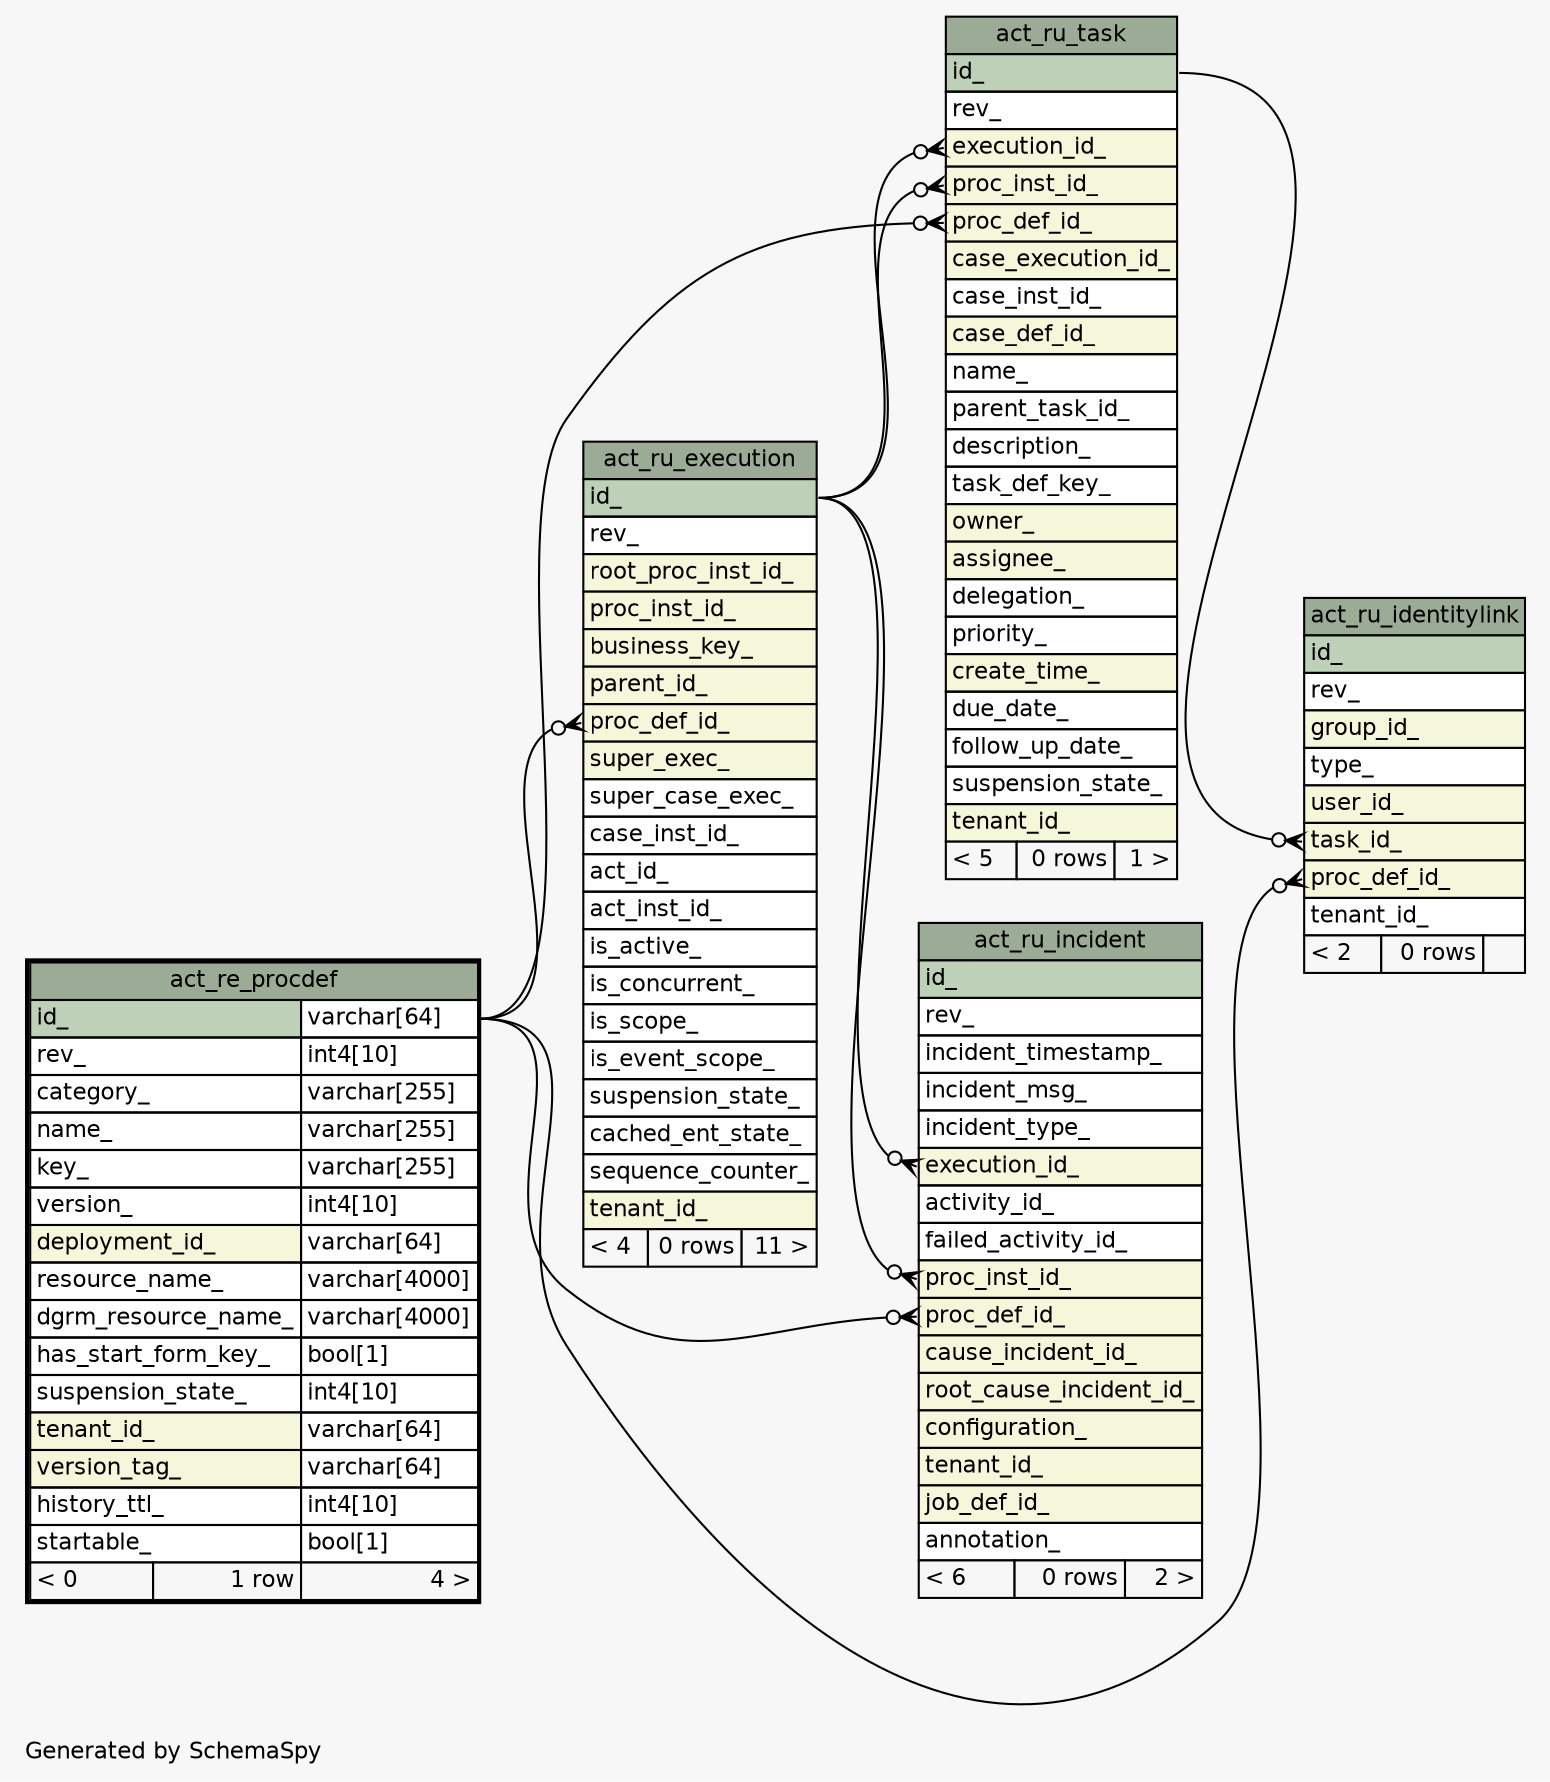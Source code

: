 // dot 2.43.0 on Linux 5.13.0-1017-azure
// SchemaSpy rev Unknown
digraph "oneDegreeRelationshipsDiagram" {
  graph [
    rankdir="RL"
    bgcolor="#f7f7f7"
    label="\nGenerated by SchemaSpy"
    labeljust="l"
    nodesep="0.18"
    ranksep="0.46"
    fontname="Helvetica"
    fontsize="11"
  ];
  node [
    fontname="Helvetica"
    fontsize="11"
    shape="plaintext"
  ];
  edge [
    arrowsize="0.8"
  ];
  "act_ru_execution":"proc_def_id_":w -> "act_re_procdef":"id_.type":e [arrowhead=none dir=back arrowtail=crowodot];
  "act_ru_identitylink":"proc_def_id_":w -> "act_re_procdef":"id_.type":e [arrowhead=none dir=back arrowtail=crowodot];
  "act_ru_identitylink":"task_id_":w -> "act_ru_task":"id_":e [arrowhead=none dir=back arrowtail=crowodot];
  "act_ru_incident":"execution_id_":w -> "act_ru_execution":"id_":e [arrowhead=none dir=back arrowtail=crowodot];
  "act_ru_incident":"proc_def_id_":w -> "act_re_procdef":"id_.type":e [arrowhead=none dir=back arrowtail=crowodot];
  "act_ru_incident":"proc_inst_id_":w -> "act_ru_execution":"id_":e [arrowhead=none dir=back arrowtail=crowodot];
  "act_ru_task":"execution_id_":w -> "act_ru_execution":"id_":e [arrowhead=none dir=back arrowtail=crowodot];
  "act_ru_task":"proc_def_id_":w -> "act_re_procdef":"id_.type":e [arrowhead=none dir=back arrowtail=crowodot];
  "act_ru_task":"proc_inst_id_":w -> "act_ru_execution":"id_":e [arrowhead=none dir=back arrowtail=crowodot];
  "act_re_procdef" [
    label=<
    <TABLE BORDER="2" CELLBORDER="1" CELLSPACING="0" BGCOLOR="#ffffff">
      <TR><TD COLSPAN="3" BGCOLOR="#9bab96" ALIGN="CENTER">act_re_procdef</TD></TR>
      <TR><TD PORT="id_" COLSPAN="2" BGCOLOR="#bed1b8" ALIGN="LEFT">id_</TD><TD PORT="id_.type" ALIGN="LEFT">varchar[64]</TD></TR>
      <TR><TD PORT="rev_" COLSPAN="2" ALIGN="LEFT">rev_</TD><TD PORT="rev_.type" ALIGN="LEFT">int4[10]</TD></TR>
      <TR><TD PORT="category_" COLSPAN="2" ALIGN="LEFT">category_</TD><TD PORT="category_.type" ALIGN="LEFT">varchar[255]</TD></TR>
      <TR><TD PORT="name_" COLSPAN="2" ALIGN="LEFT">name_</TD><TD PORT="name_.type" ALIGN="LEFT">varchar[255]</TD></TR>
      <TR><TD PORT="key_" COLSPAN="2" ALIGN="LEFT">key_</TD><TD PORT="key_.type" ALIGN="LEFT">varchar[255]</TD></TR>
      <TR><TD PORT="version_" COLSPAN="2" ALIGN="LEFT">version_</TD><TD PORT="version_.type" ALIGN="LEFT">int4[10]</TD></TR>
      <TR><TD PORT="deployment_id_" COLSPAN="2" BGCOLOR="#f4f7da" ALIGN="LEFT">deployment_id_</TD><TD PORT="deployment_id_.type" ALIGN="LEFT">varchar[64]</TD></TR>
      <TR><TD PORT="resource_name_" COLSPAN="2" ALIGN="LEFT">resource_name_</TD><TD PORT="resource_name_.type" ALIGN="LEFT">varchar[4000]</TD></TR>
      <TR><TD PORT="dgrm_resource_name_" COLSPAN="2" ALIGN="LEFT">dgrm_resource_name_</TD><TD PORT="dgrm_resource_name_.type" ALIGN="LEFT">varchar[4000]</TD></TR>
      <TR><TD PORT="has_start_form_key_" COLSPAN="2" ALIGN="LEFT">has_start_form_key_</TD><TD PORT="has_start_form_key_.type" ALIGN="LEFT">bool[1]</TD></TR>
      <TR><TD PORT="suspension_state_" COLSPAN="2" ALIGN="LEFT">suspension_state_</TD><TD PORT="suspension_state_.type" ALIGN="LEFT">int4[10]</TD></TR>
      <TR><TD PORT="tenant_id_" COLSPAN="2" BGCOLOR="#f4f7da" ALIGN="LEFT">tenant_id_</TD><TD PORT="tenant_id_.type" ALIGN="LEFT">varchar[64]</TD></TR>
      <TR><TD PORT="version_tag_" COLSPAN="2" BGCOLOR="#f4f7da" ALIGN="LEFT">version_tag_</TD><TD PORT="version_tag_.type" ALIGN="LEFT">varchar[64]</TD></TR>
      <TR><TD PORT="history_ttl_" COLSPAN="2" ALIGN="LEFT">history_ttl_</TD><TD PORT="history_ttl_.type" ALIGN="LEFT">int4[10]</TD></TR>
      <TR><TD PORT="startable_" COLSPAN="2" ALIGN="LEFT">startable_</TD><TD PORT="startable_.type" ALIGN="LEFT">bool[1]</TD></TR>
      <TR><TD ALIGN="LEFT" BGCOLOR="#f7f7f7">&lt; 0</TD><TD ALIGN="RIGHT" BGCOLOR="#f7f7f7">1 row</TD><TD ALIGN="RIGHT" BGCOLOR="#f7f7f7">4 &gt;</TD></TR>
    </TABLE>>
    URL="act_re_procdef.html"
    tooltip="act_re_procdef"
  ];
  "act_ru_execution" [
    label=<
    <TABLE BORDER="0" CELLBORDER="1" CELLSPACING="0" BGCOLOR="#ffffff">
      <TR><TD COLSPAN="3" BGCOLOR="#9bab96" ALIGN="CENTER">act_ru_execution</TD></TR>
      <TR><TD PORT="id_" COLSPAN="3" BGCOLOR="#bed1b8" ALIGN="LEFT">id_</TD></TR>
      <TR><TD PORT="rev_" COLSPAN="3" ALIGN="LEFT">rev_</TD></TR>
      <TR><TD PORT="root_proc_inst_id_" COLSPAN="3" BGCOLOR="#f4f7da" ALIGN="LEFT">root_proc_inst_id_</TD></TR>
      <TR><TD PORT="proc_inst_id_" COLSPAN="3" BGCOLOR="#f4f7da" ALIGN="LEFT">proc_inst_id_</TD></TR>
      <TR><TD PORT="business_key_" COLSPAN="3" BGCOLOR="#f4f7da" ALIGN="LEFT">business_key_</TD></TR>
      <TR><TD PORT="parent_id_" COLSPAN="3" BGCOLOR="#f4f7da" ALIGN="LEFT">parent_id_</TD></TR>
      <TR><TD PORT="proc_def_id_" COLSPAN="3" BGCOLOR="#f4f7da" ALIGN="LEFT">proc_def_id_</TD></TR>
      <TR><TD PORT="super_exec_" COLSPAN="3" BGCOLOR="#f4f7da" ALIGN="LEFT">super_exec_</TD></TR>
      <TR><TD PORT="super_case_exec_" COLSPAN="3" ALIGN="LEFT">super_case_exec_</TD></TR>
      <TR><TD PORT="case_inst_id_" COLSPAN="3" ALIGN="LEFT">case_inst_id_</TD></TR>
      <TR><TD PORT="act_id_" COLSPAN="3" ALIGN="LEFT">act_id_</TD></TR>
      <TR><TD PORT="act_inst_id_" COLSPAN="3" ALIGN="LEFT">act_inst_id_</TD></TR>
      <TR><TD PORT="is_active_" COLSPAN="3" ALIGN="LEFT">is_active_</TD></TR>
      <TR><TD PORT="is_concurrent_" COLSPAN="3" ALIGN="LEFT">is_concurrent_</TD></TR>
      <TR><TD PORT="is_scope_" COLSPAN="3" ALIGN="LEFT">is_scope_</TD></TR>
      <TR><TD PORT="is_event_scope_" COLSPAN="3" ALIGN="LEFT">is_event_scope_</TD></TR>
      <TR><TD PORT="suspension_state_" COLSPAN="3" ALIGN="LEFT">suspension_state_</TD></TR>
      <TR><TD PORT="cached_ent_state_" COLSPAN="3" ALIGN="LEFT">cached_ent_state_</TD></TR>
      <TR><TD PORT="sequence_counter_" COLSPAN="3" ALIGN="LEFT">sequence_counter_</TD></TR>
      <TR><TD PORT="tenant_id_" COLSPAN="3" BGCOLOR="#f4f7da" ALIGN="LEFT">tenant_id_</TD></TR>
      <TR><TD ALIGN="LEFT" BGCOLOR="#f7f7f7">&lt; 4</TD><TD ALIGN="RIGHT" BGCOLOR="#f7f7f7">0 rows</TD><TD ALIGN="RIGHT" BGCOLOR="#f7f7f7">11 &gt;</TD></TR>
    </TABLE>>
    URL="act_ru_execution.html"
    tooltip="act_ru_execution"
  ];
  "act_ru_identitylink" [
    label=<
    <TABLE BORDER="0" CELLBORDER="1" CELLSPACING="0" BGCOLOR="#ffffff">
      <TR><TD COLSPAN="3" BGCOLOR="#9bab96" ALIGN="CENTER">act_ru_identitylink</TD></TR>
      <TR><TD PORT="id_" COLSPAN="3" BGCOLOR="#bed1b8" ALIGN="LEFT">id_</TD></TR>
      <TR><TD PORT="rev_" COLSPAN="3" ALIGN="LEFT">rev_</TD></TR>
      <TR><TD PORT="group_id_" COLSPAN="3" BGCOLOR="#f4f7da" ALIGN="LEFT">group_id_</TD></TR>
      <TR><TD PORT="type_" COLSPAN="3" ALIGN="LEFT">type_</TD></TR>
      <TR><TD PORT="user_id_" COLSPAN="3" BGCOLOR="#f4f7da" ALIGN="LEFT">user_id_</TD></TR>
      <TR><TD PORT="task_id_" COLSPAN="3" BGCOLOR="#f4f7da" ALIGN="LEFT">task_id_</TD></TR>
      <TR><TD PORT="proc_def_id_" COLSPAN="3" BGCOLOR="#f4f7da" ALIGN="LEFT">proc_def_id_</TD></TR>
      <TR><TD PORT="tenant_id_" COLSPAN="3" ALIGN="LEFT">tenant_id_</TD></TR>
      <TR><TD ALIGN="LEFT" BGCOLOR="#f7f7f7">&lt; 2</TD><TD ALIGN="RIGHT" BGCOLOR="#f7f7f7">0 rows</TD><TD ALIGN="RIGHT" BGCOLOR="#f7f7f7">  </TD></TR>
    </TABLE>>
    URL="act_ru_identitylink.html"
    tooltip="act_ru_identitylink"
  ];
  "act_ru_incident" [
    label=<
    <TABLE BORDER="0" CELLBORDER="1" CELLSPACING="0" BGCOLOR="#ffffff">
      <TR><TD COLSPAN="3" BGCOLOR="#9bab96" ALIGN="CENTER">act_ru_incident</TD></TR>
      <TR><TD PORT="id_" COLSPAN="3" BGCOLOR="#bed1b8" ALIGN="LEFT">id_</TD></TR>
      <TR><TD PORT="rev_" COLSPAN="3" ALIGN="LEFT">rev_</TD></TR>
      <TR><TD PORT="incident_timestamp_" COLSPAN="3" ALIGN="LEFT">incident_timestamp_</TD></TR>
      <TR><TD PORT="incident_msg_" COLSPAN="3" ALIGN="LEFT">incident_msg_</TD></TR>
      <TR><TD PORT="incident_type_" COLSPAN="3" ALIGN="LEFT">incident_type_</TD></TR>
      <TR><TD PORT="execution_id_" COLSPAN="3" BGCOLOR="#f4f7da" ALIGN="LEFT">execution_id_</TD></TR>
      <TR><TD PORT="activity_id_" COLSPAN="3" ALIGN="LEFT">activity_id_</TD></TR>
      <TR><TD PORT="failed_activity_id_" COLSPAN="3" ALIGN="LEFT">failed_activity_id_</TD></TR>
      <TR><TD PORT="proc_inst_id_" COLSPAN="3" BGCOLOR="#f4f7da" ALIGN="LEFT">proc_inst_id_</TD></TR>
      <TR><TD PORT="proc_def_id_" COLSPAN="3" BGCOLOR="#f4f7da" ALIGN="LEFT">proc_def_id_</TD></TR>
      <TR><TD PORT="cause_incident_id_" COLSPAN="3" BGCOLOR="#f4f7da" ALIGN="LEFT">cause_incident_id_</TD></TR>
      <TR><TD PORT="root_cause_incident_id_" COLSPAN="3" BGCOLOR="#f4f7da" ALIGN="LEFT">root_cause_incident_id_</TD></TR>
      <TR><TD PORT="configuration_" COLSPAN="3" BGCOLOR="#f4f7da" ALIGN="LEFT">configuration_</TD></TR>
      <TR><TD PORT="tenant_id_" COLSPAN="3" BGCOLOR="#f4f7da" ALIGN="LEFT">tenant_id_</TD></TR>
      <TR><TD PORT="job_def_id_" COLSPAN="3" BGCOLOR="#f4f7da" ALIGN="LEFT">job_def_id_</TD></TR>
      <TR><TD PORT="annotation_" COLSPAN="3" ALIGN="LEFT">annotation_</TD></TR>
      <TR><TD ALIGN="LEFT" BGCOLOR="#f7f7f7">&lt; 6</TD><TD ALIGN="RIGHT" BGCOLOR="#f7f7f7">0 rows</TD><TD ALIGN="RIGHT" BGCOLOR="#f7f7f7">2 &gt;</TD></TR>
    </TABLE>>
    URL="act_ru_incident.html"
    tooltip="act_ru_incident"
  ];
  "act_ru_task" [
    label=<
    <TABLE BORDER="0" CELLBORDER="1" CELLSPACING="0" BGCOLOR="#ffffff">
      <TR><TD COLSPAN="3" BGCOLOR="#9bab96" ALIGN="CENTER">act_ru_task</TD></TR>
      <TR><TD PORT="id_" COLSPAN="3" BGCOLOR="#bed1b8" ALIGN="LEFT">id_</TD></TR>
      <TR><TD PORT="rev_" COLSPAN="3" ALIGN="LEFT">rev_</TD></TR>
      <TR><TD PORT="execution_id_" COLSPAN="3" BGCOLOR="#f4f7da" ALIGN="LEFT">execution_id_</TD></TR>
      <TR><TD PORT="proc_inst_id_" COLSPAN="3" BGCOLOR="#f4f7da" ALIGN="LEFT">proc_inst_id_</TD></TR>
      <TR><TD PORT="proc_def_id_" COLSPAN="3" BGCOLOR="#f4f7da" ALIGN="LEFT">proc_def_id_</TD></TR>
      <TR><TD PORT="case_execution_id_" COLSPAN="3" BGCOLOR="#f4f7da" ALIGN="LEFT">case_execution_id_</TD></TR>
      <TR><TD PORT="case_inst_id_" COLSPAN="3" ALIGN="LEFT">case_inst_id_</TD></TR>
      <TR><TD PORT="case_def_id_" COLSPAN="3" BGCOLOR="#f4f7da" ALIGN="LEFT">case_def_id_</TD></TR>
      <TR><TD PORT="name_" COLSPAN="3" ALIGN="LEFT">name_</TD></TR>
      <TR><TD PORT="parent_task_id_" COLSPAN="3" ALIGN="LEFT">parent_task_id_</TD></TR>
      <TR><TD PORT="description_" COLSPAN="3" ALIGN="LEFT">description_</TD></TR>
      <TR><TD PORT="task_def_key_" COLSPAN="3" ALIGN="LEFT">task_def_key_</TD></TR>
      <TR><TD PORT="owner_" COLSPAN="3" BGCOLOR="#f4f7da" ALIGN="LEFT">owner_</TD></TR>
      <TR><TD PORT="assignee_" COLSPAN="3" BGCOLOR="#f4f7da" ALIGN="LEFT">assignee_</TD></TR>
      <TR><TD PORT="delegation_" COLSPAN="3" ALIGN="LEFT">delegation_</TD></TR>
      <TR><TD PORT="priority_" COLSPAN="3" ALIGN="LEFT">priority_</TD></TR>
      <TR><TD PORT="create_time_" COLSPAN="3" BGCOLOR="#f4f7da" ALIGN="LEFT">create_time_</TD></TR>
      <TR><TD PORT="due_date_" COLSPAN="3" ALIGN="LEFT">due_date_</TD></TR>
      <TR><TD PORT="follow_up_date_" COLSPAN="3" ALIGN="LEFT">follow_up_date_</TD></TR>
      <TR><TD PORT="suspension_state_" COLSPAN="3" ALIGN="LEFT">suspension_state_</TD></TR>
      <TR><TD PORT="tenant_id_" COLSPAN="3" BGCOLOR="#f4f7da" ALIGN="LEFT">tenant_id_</TD></TR>
      <TR><TD ALIGN="LEFT" BGCOLOR="#f7f7f7">&lt; 5</TD><TD ALIGN="RIGHT" BGCOLOR="#f7f7f7">0 rows</TD><TD ALIGN="RIGHT" BGCOLOR="#f7f7f7">1 &gt;</TD></TR>
    </TABLE>>
    URL="act_ru_task.html"
    tooltip="act_ru_task"
  ];
}
